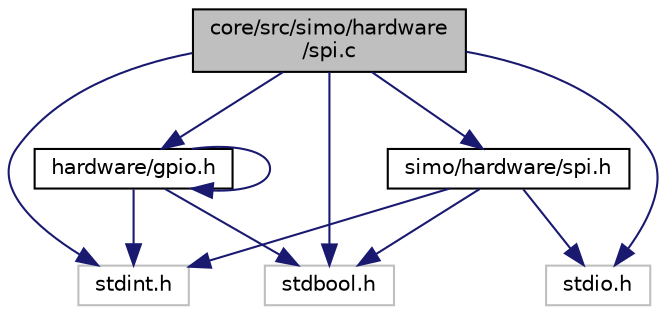 digraph "core/src/simo/hardware/spi.c"
{
 // LATEX_PDF_SIZE
  edge [fontname="Helvetica",fontsize="10",labelfontname="Helvetica",labelfontsize="10"];
  node [fontname="Helvetica",fontsize="10",shape=record];
  Node1 [label="core/src/simo/hardware\l/spi.c",height=0.2,width=0.4,color="black", fillcolor="grey75", style="filled", fontcolor="black",tooltip=" "];
  Node1 -> Node2 [color="midnightblue",fontsize="10",style="solid"];
  Node2 [label="stdint.h",height=0.2,width=0.4,color="grey75", fillcolor="white", style="filled",tooltip=" "];
  Node1 -> Node3 [color="midnightblue",fontsize="10",style="solid"];
  Node3 [label="stdio.h",height=0.2,width=0.4,color="grey75", fillcolor="white", style="filled",tooltip=" "];
  Node1 -> Node4 [color="midnightblue",fontsize="10",style="solid"];
  Node4 [label="stdbool.h",height=0.2,width=0.4,color="grey75", fillcolor="white", style="filled",tooltip=" "];
  Node1 -> Node5 [color="midnightblue",fontsize="10",style="solid"];
  Node5 [label="simo/hardware/spi.h",height=0.2,width=0.4,color="black", fillcolor="white", style="filled",URL="$spi_8h.html",tooltip=" "];
  Node5 -> Node2 [color="midnightblue",fontsize="10",style="solid"];
  Node5 -> Node3 [color="midnightblue",fontsize="10",style="solid"];
  Node5 -> Node4 [color="midnightblue",fontsize="10",style="solid"];
  Node1 -> Node6 [color="midnightblue",fontsize="10",style="solid"];
  Node6 [label="hardware/gpio.h",height=0.2,width=0.4,color="black", fillcolor="white", style="filled",URL="$gpio_8h.html",tooltip="Capa de hardware para manejor de puerto GPIO del micro."];
  Node6 -> Node2 [color="midnightblue",fontsize="10",style="solid"];
  Node6 -> Node4 [color="midnightblue",fontsize="10",style="solid"];
  Node6 -> Node6 [color="midnightblue",fontsize="10",style="solid"];
}

